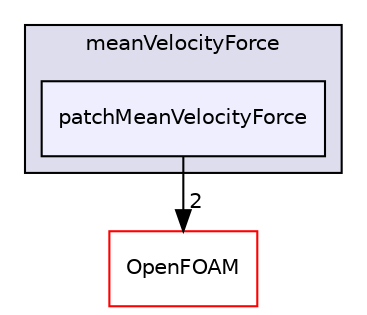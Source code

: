 digraph "src/fvOptions/sources/derived/meanVelocityForce/patchMeanVelocityForce" {
  bgcolor=transparent;
  compound=true
  node [ fontsize="10", fontname="Helvetica"];
  edge [ labelfontsize="10", labelfontname="Helvetica"];
  subgraph clusterdir_480b2b3b2854600013d45bb6ffed2c73 {
    graph [ bgcolor="#ddddee", pencolor="black", label="meanVelocityForce" fontname="Helvetica", fontsize="10", URL="dir_480b2b3b2854600013d45bb6ffed2c73.html"]
  dir_1b6986f4669362627c4ddb6efa429541 [shape=box, label="patchMeanVelocityForce", style="filled", fillcolor="#eeeeff", pencolor="black", URL="dir_1b6986f4669362627c4ddb6efa429541.html"];
  }
  dir_c5473ff19b20e6ec4dfe5c310b3778a8 [shape=box label="OpenFOAM" color="red" URL="dir_c5473ff19b20e6ec4dfe5c310b3778a8.html"];
  dir_1b6986f4669362627c4ddb6efa429541->dir_c5473ff19b20e6ec4dfe5c310b3778a8 [headlabel="2", labeldistance=1.5 headhref="dir_001334_001896.html"];
}
